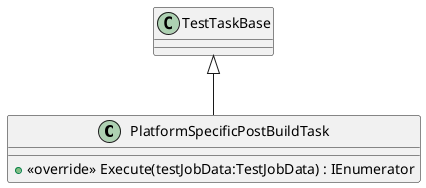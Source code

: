 @startuml
class PlatformSpecificPostBuildTask {
    + <<override>> Execute(testJobData:TestJobData) : IEnumerator
}
TestTaskBase <|-- PlatformSpecificPostBuildTask
@enduml
